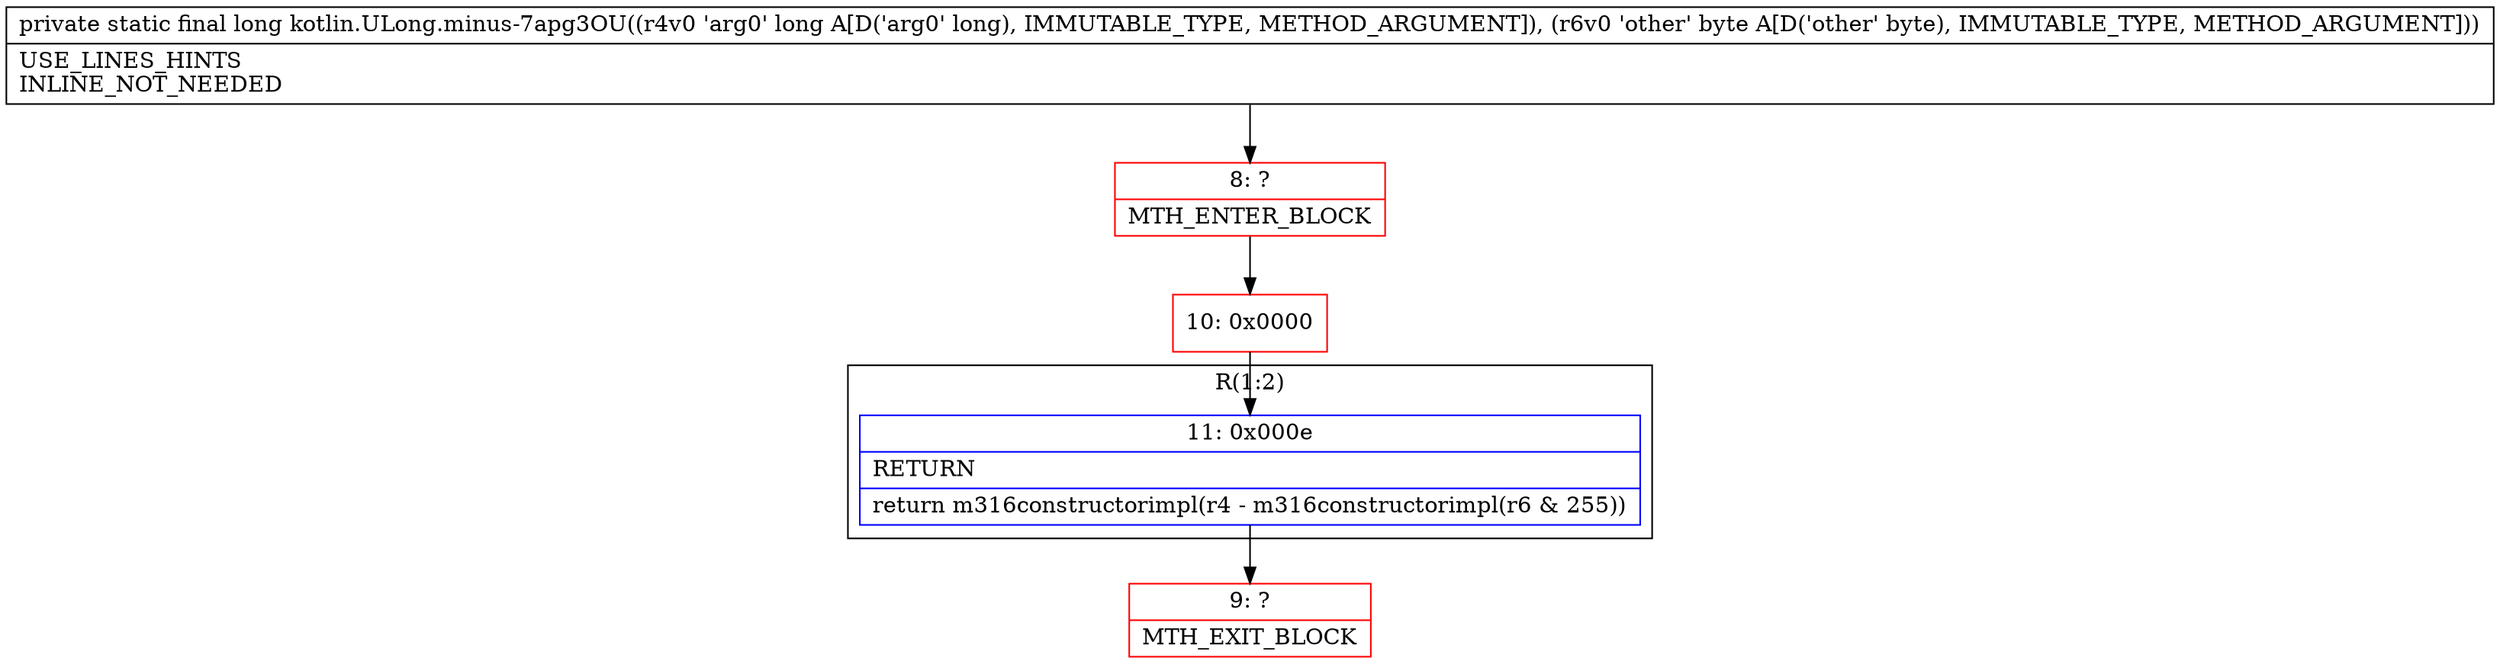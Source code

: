 digraph "CFG forkotlin.ULong.minus\-7apg3OU(JB)J" {
subgraph cluster_Region_1829704834 {
label = "R(1:2)";
node [shape=record,color=blue];
Node_11 [shape=record,label="{11\:\ 0x000e|RETURN\l|return m316constructorimpl(r4 \- m316constructorimpl(r6 & 255))\l}"];
}
Node_8 [shape=record,color=red,label="{8\:\ ?|MTH_ENTER_BLOCK\l}"];
Node_10 [shape=record,color=red,label="{10\:\ 0x0000}"];
Node_9 [shape=record,color=red,label="{9\:\ ?|MTH_EXIT_BLOCK\l}"];
MethodNode[shape=record,label="{private static final long kotlin.ULong.minus\-7apg3OU((r4v0 'arg0' long A[D('arg0' long), IMMUTABLE_TYPE, METHOD_ARGUMENT]), (r6v0 'other' byte A[D('other' byte), IMMUTABLE_TYPE, METHOD_ARGUMENT]))  | USE_LINES_HINTS\lINLINE_NOT_NEEDED\l}"];
MethodNode -> Node_8;Node_11 -> Node_9;
Node_8 -> Node_10;
Node_10 -> Node_11;
}

